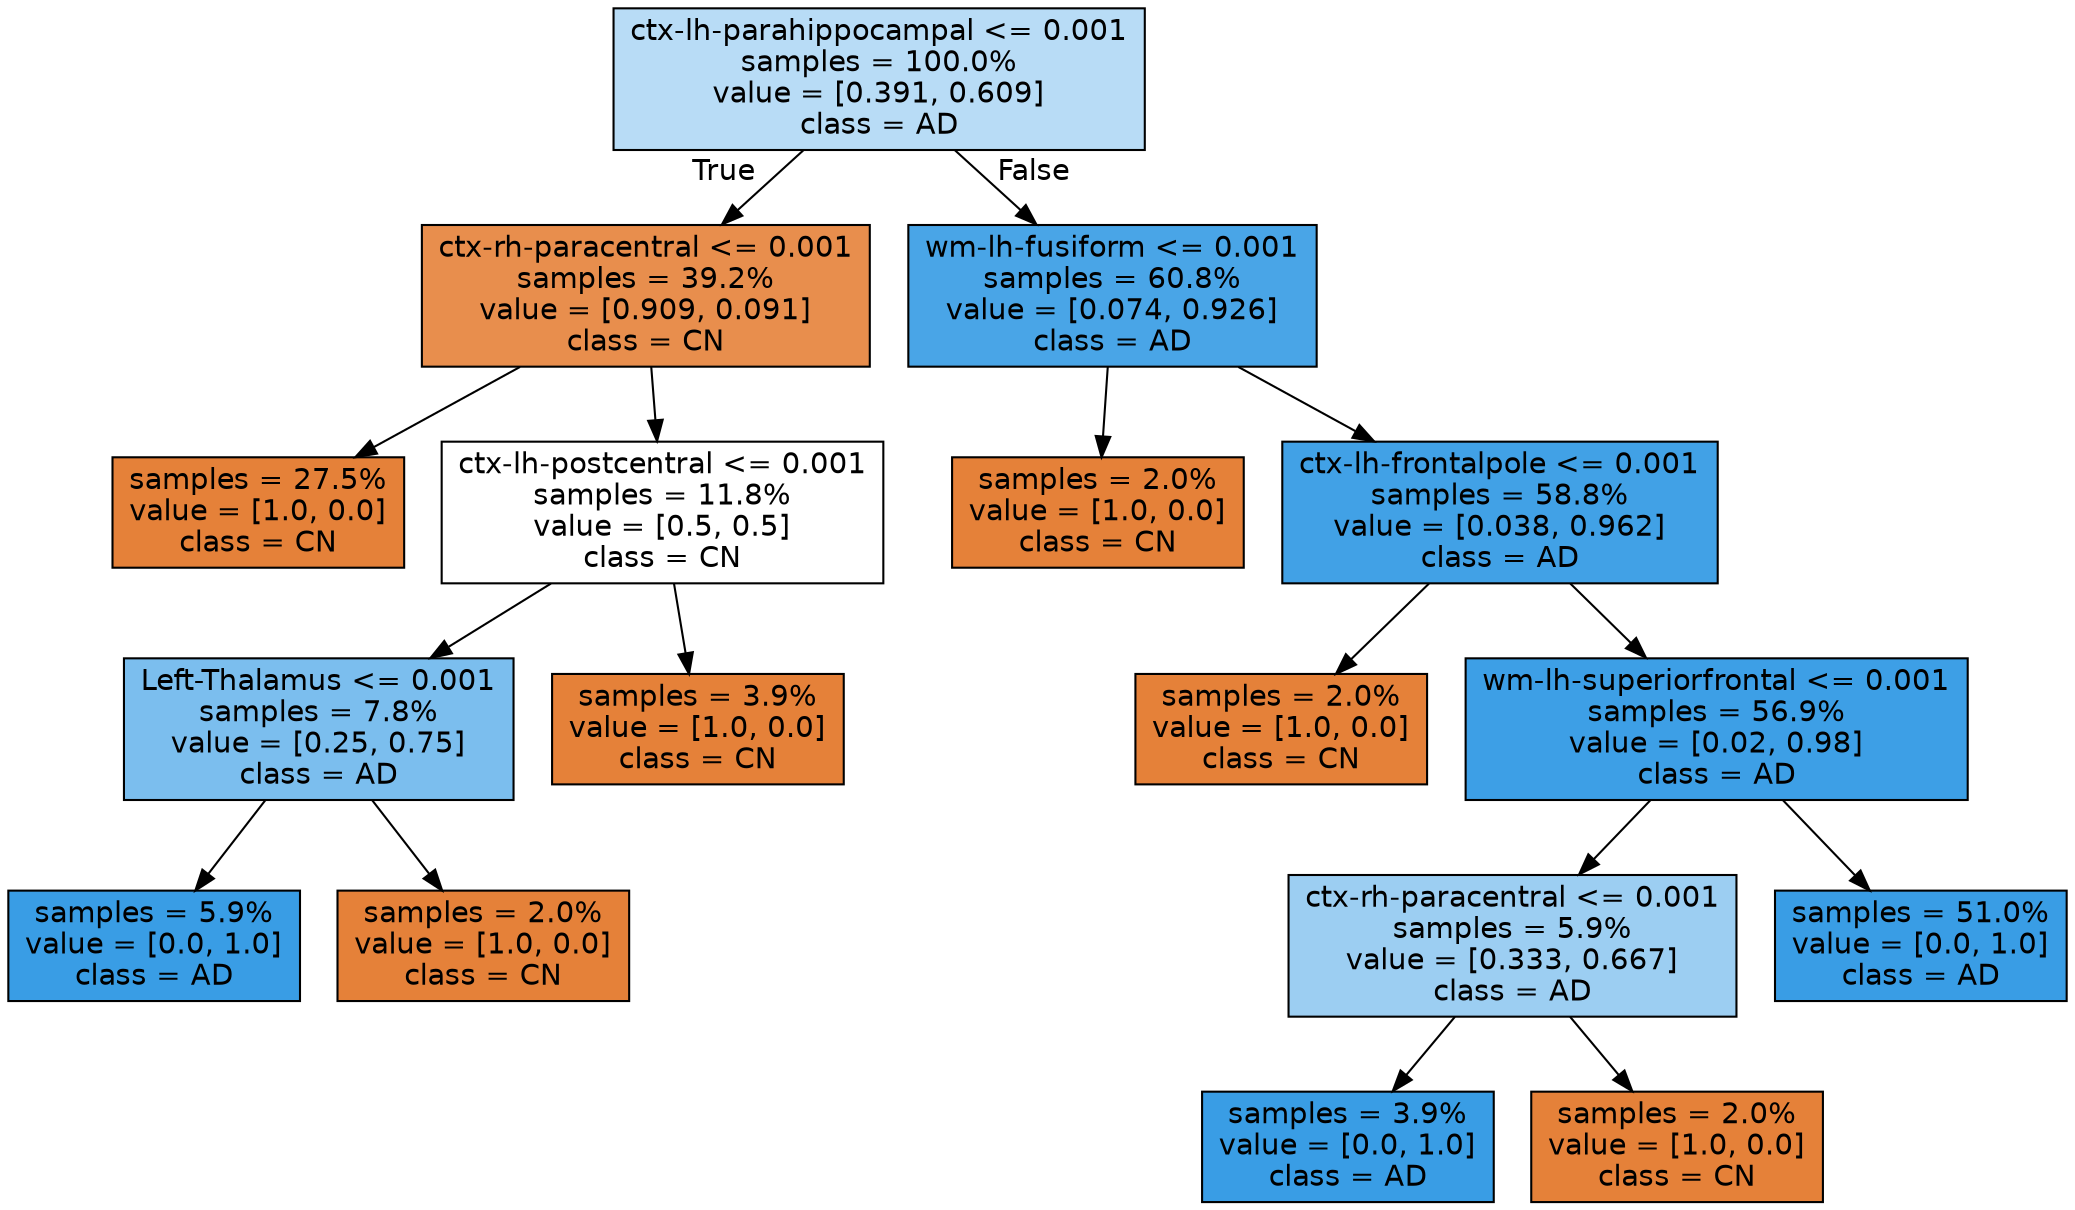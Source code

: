 digraph Tree {
node [shape=box, style="filled", color="black", fontname="helvetica"] ;
edge [fontname="helvetica"] ;
0 [label="ctx-lh-parahippocampal <= 0.001\nsamples = 100.0%\nvalue = [0.391, 0.609]\nclass = AD", fillcolor="#b8dcf6"] ;
1 [label="ctx-rh-paracentral <= 0.001\nsamples = 39.2%\nvalue = [0.909, 0.091]\nclass = CN", fillcolor="#e88e4d"] ;
0 -> 1 [labeldistance=2.5, labelangle=45, headlabel="True"] ;
2 [label="samples = 27.5%\nvalue = [1.0, 0.0]\nclass = CN", fillcolor="#e58139"] ;
1 -> 2 ;
3 [label="ctx-lh-postcentral <= 0.001\nsamples = 11.8%\nvalue = [0.5, 0.5]\nclass = CN", fillcolor="#ffffff"] ;
1 -> 3 ;
4 [label="Left-Thalamus <= 0.001\nsamples = 7.8%\nvalue = [0.25, 0.75]\nclass = AD", fillcolor="#7bbeee"] ;
3 -> 4 ;
5 [label="samples = 5.9%\nvalue = [0.0, 1.0]\nclass = AD", fillcolor="#399de5"] ;
4 -> 5 ;
6 [label="samples = 2.0%\nvalue = [1.0, 0.0]\nclass = CN", fillcolor="#e58139"] ;
4 -> 6 ;
7 [label="samples = 3.9%\nvalue = [1.0, 0.0]\nclass = CN", fillcolor="#e58139"] ;
3 -> 7 ;
8 [label="wm-lh-fusiform <= 0.001\nsamples = 60.8%\nvalue = [0.074, 0.926]\nclass = AD", fillcolor="#49a5e7"] ;
0 -> 8 [labeldistance=2.5, labelangle=-45, headlabel="False"] ;
9 [label="samples = 2.0%\nvalue = [1.0, 0.0]\nclass = CN", fillcolor="#e58139"] ;
8 -> 9 ;
10 [label="ctx-lh-frontalpole <= 0.001\nsamples = 58.8%\nvalue = [0.038, 0.962]\nclass = AD", fillcolor="#41a1e6"] ;
8 -> 10 ;
11 [label="samples = 2.0%\nvalue = [1.0, 0.0]\nclass = CN", fillcolor="#e58139"] ;
10 -> 11 ;
12 [label="wm-lh-superiorfrontal <= 0.001\nsamples = 56.9%\nvalue = [0.02, 0.98]\nclass = AD", fillcolor="#3d9fe6"] ;
10 -> 12 ;
13 [label="ctx-rh-paracentral <= 0.001\nsamples = 5.9%\nvalue = [0.333, 0.667]\nclass = AD", fillcolor="#9ccef2"] ;
12 -> 13 ;
14 [label="samples = 3.9%\nvalue = [0.0, 1.0]\nclass = AD", fillcolor="#399de5"] ;
13 -> 14 ;
15 [label="samples = 2.0%\nvalue = [1.0, 0.0]\nclass = CN", fillcolor="#e58139"] ;
13 -> 15 ;
16 [label="samples = 51.0%\nvalue = [0.0, 1.0]\nclass = AD", fillcolor="#399de5"] ;
12 -> 16 ;
}
